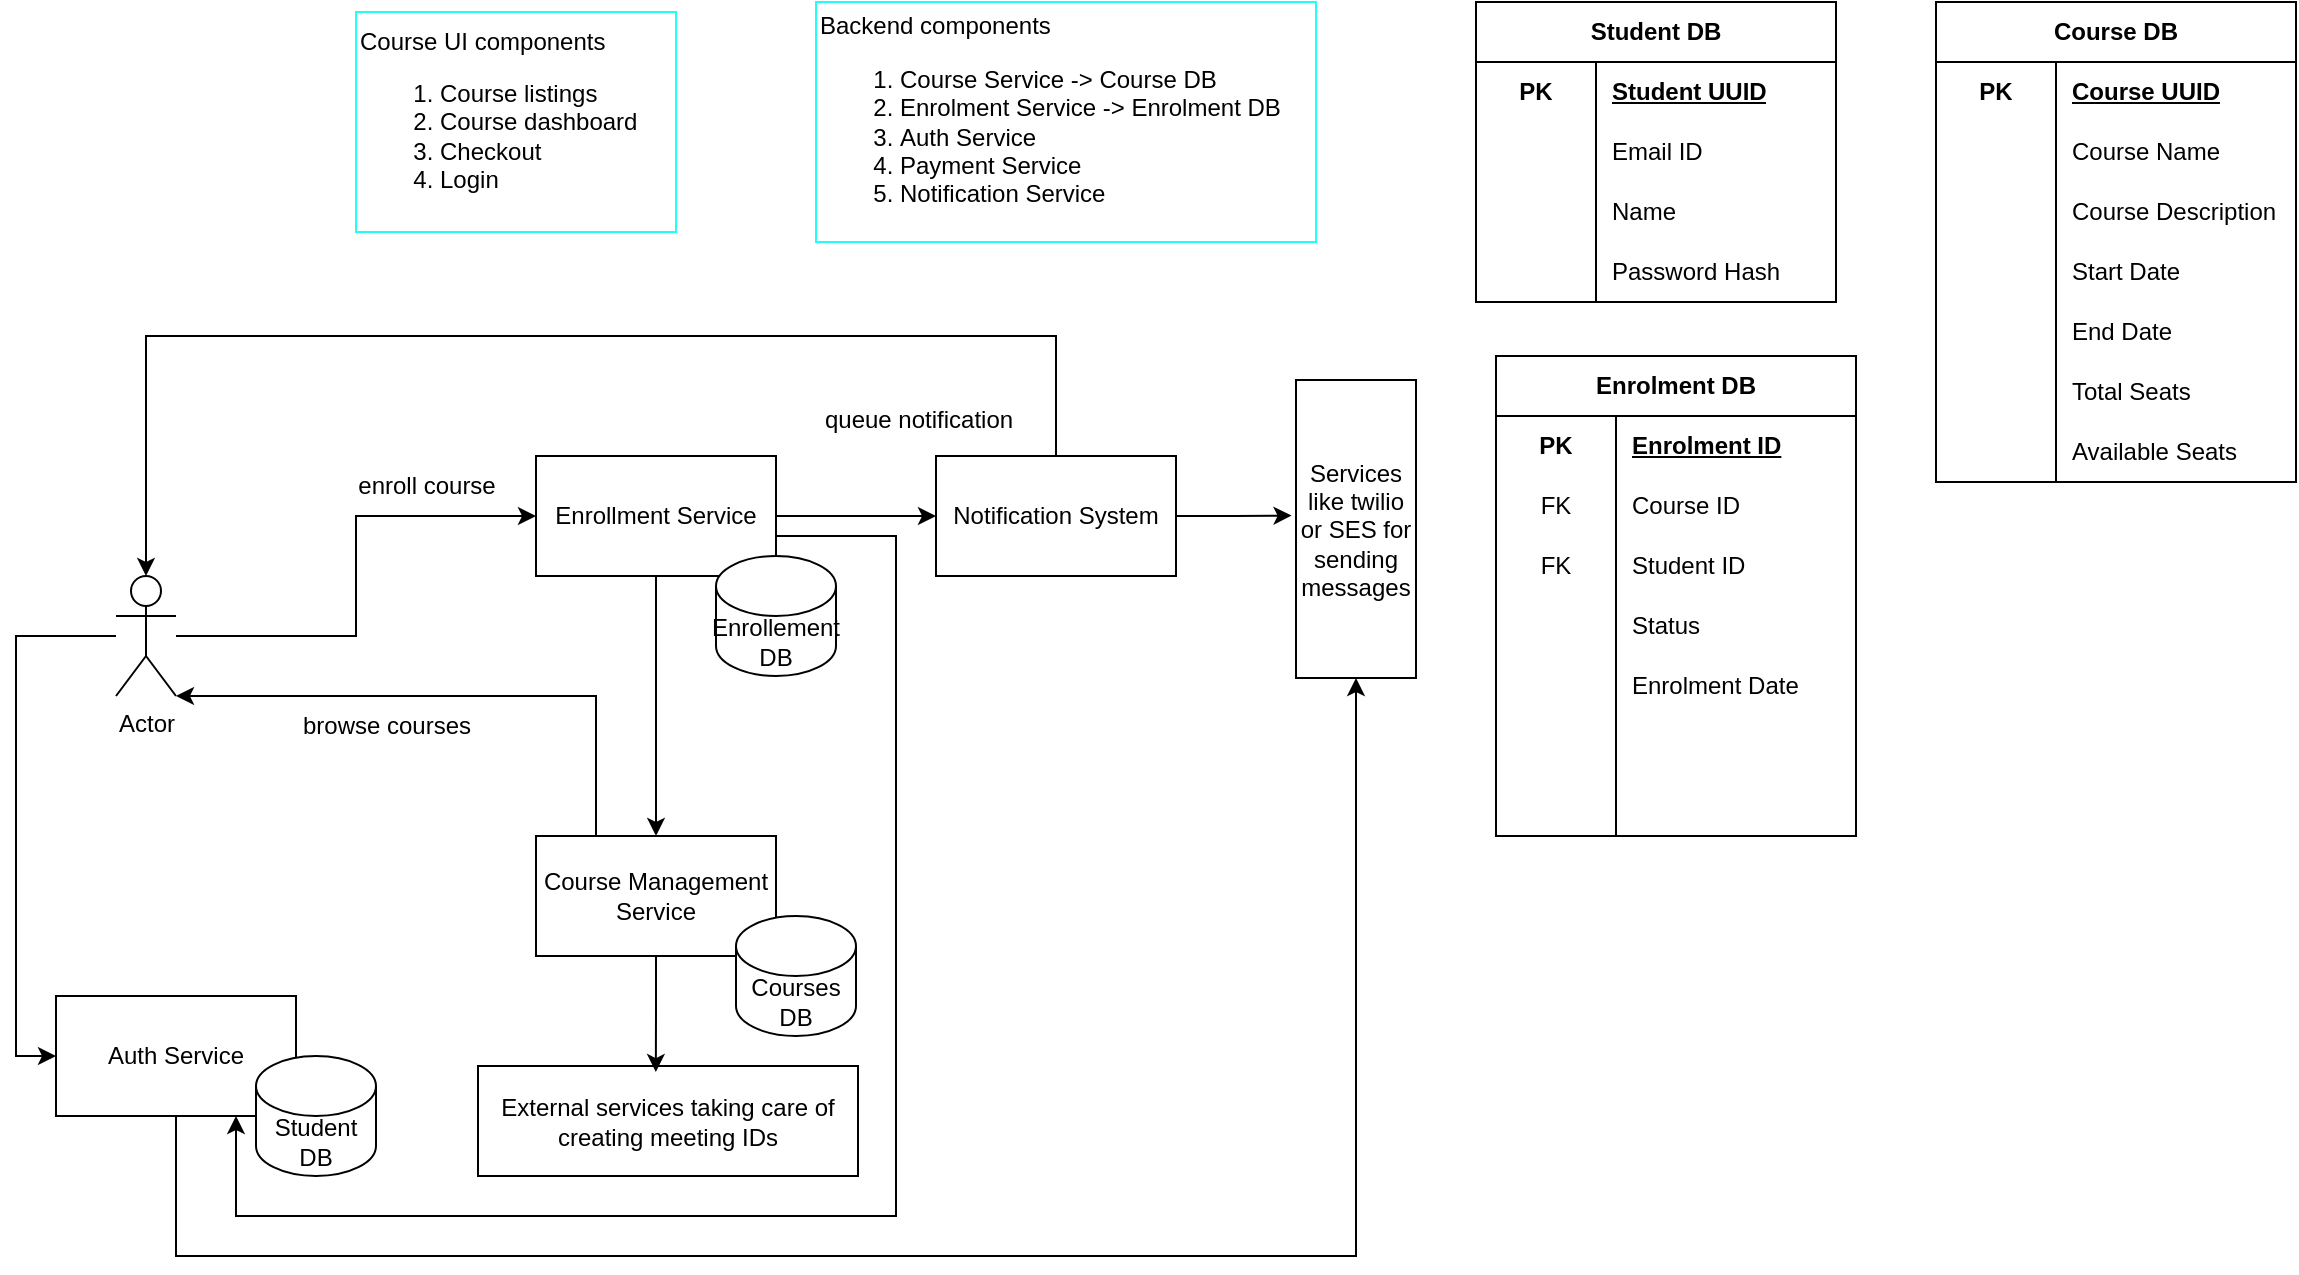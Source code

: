 <mxfile version="24.8.6">
  <diagram name="Page-1" id="m7iHzihGbG0gObyQ4w-n">
    <mxGraphModel dx="1811" dy="565" grid="1" gridSize="10" guides="1" tooltips="1" connect="1" arrows="1" fold="1" page="1" pageScale="1" pageWidth="827" pageHeight="1169" math="0" shadow="0">
      <root>
        <mxCell id="0" />
        <mxCell id="1" parent="0" />
        <mxCell id="3XhUzOHjpU7zTOnsgZtM-4" value="Course UI components&lt;div&gt;&lt;ol&gt;&lt;li&gt;Course listings&lt;/li&gt;&lt;li&gt;Course dashboard&lt;/li&gt;&lt;li&gt;Checkout&lt;/li&gt;&lt;li&gt;Login&lt;/li&gt;&lt;/ol&gt;&lt;/div&gt;" style="text;html=1;align=left;verticalAlign=middle;resizable=0;points=[];autosize=1;strokeColor=#1FFFF8;fillColor=none;" vertex="1" parent="1">
          <mxGeometry x="30" y="28" width="160" height="110" as="geometry" />
        </mxCell>
        <mxCell id="3XhUzOHjpU7zTOnsgZtM-5" value="Backend components&lt;div&gt;&lt;ol&gt;&lt;li&gt;Course Service -&amp;gt; Course DB&lt;/li&gt;&lt;li&gt;Enrolment Service -&amp;gt; Enrolment DB&lt;/li&gt;&lt;li&gt;Auth Service&lt;/li&gt;&lt;li&gt;Payment Service&lt;/li&gt;&lt;li&gt;Notification Service&lt;/li&gt;&lt;/ol&gt;&lt;/div&gt;" style="text;html=1;align=left;verticalAlign=middle;resizable=0;points=[];autosize=1;strokeColor=#1FFFF8;fillColor=none;" vertex="1" parent="1">
          <mxGeometry x="260" y="23" width="250" height="120" as="geometry" />
        </mxCell>
        <mxCell id="3XhUzOHjpU7zTOnsgZtM-14" value="Student DB" style="shape=table;startSize=30;container=1;collapsible=1;childLayout=tableLayout;fixedRows=1;rowLines=0;fontStyle=1;align=center;resizeLast=1;html=1;whiteSpace=wrap;" vertex="1" parent="1">
          <mxGeometry x="590" y="23" width="180" height="150" as="geometry" />
        </mxCell>
        <mxCell id="3XhUzOHjpU7zTOnsgZtM-15" value="" style="shape=tableRow;horizontal=0;startSize=0;swimlaneHead=0;swimlaneBody=0;fillColor=none;collapsible=0;dropTarget=0;points=[[0,0.5],[1,0.5]];portConstraint=eastwest;top=0;left=0;right=0;bottom=0;html=1;" vertex="1" parent="3XhUzOHjpU7zTOnsgZtM-14">
          <mxGeometry y="30" width="180" height="30" as="geometry" />
        </mxCell>
        <mxCell id="3XhUzOHjpU7zTOnsgZtM-16" value="PK" style="shape=partialRectangle;connectable=0;fillColor=none;top=0;left=0;bottom=0;right=0;fontStyle=1;overflow=hidden;html=1;whiteSpace=wrap;" vertex="1" parent="3XhUzOHjpU7zTOnsgZtM-15">
          <mxGeometry width="60" height="30" as="geometry">
            <mxRectangle width="60" height="30" as="alternateBounds" />
          </mxGeometry>
        </mxCell>
        <mxCell id="3XhUzOHjpU7zTOnsgZtM-17" value="Student UUID" style="shape=partialRectangle;connectable=0;fillColor=none;top=0;left=0;bottom=0;right=0;align=left;spacingLeft=6;fontStyle=5;overflow=hidden;html=1;whiteSpace=wrap;" vertex="1" parent="3XhUzOHjpU7zTOnsgZtM-15">
          <mxGeometry x="60" width="120" height="30" as="geometry">
            <mxRectangle width="120" height="30" as="alternateBounds" />
          </mxGeometry>
        </mxCell>
        <mxCell id="3XhUzOHjpU7zTOnsgZtM-21" value="" style="shape=tableRow;horizontal=0;startSize=0;swimlaneHead=0;swimlaneBody=0;fillColor=none;collapsible=0;dropTarget=0;points=[[0,0.5],[1,0.5]];portConstraint=eastwest;top=0;left=0;right=0;bottom=0;html=1;" vertex="1" parent="3XhUzOHjpU7zTOnsgZtM-14">
          <mxGeometry y="60" width="180" height="30" as="geometry" />
        </mxCell>
        <mxCell id="3XhUzOHjpU7zTOnsgZtM-22" value="" style="shape=partialRectangle;connectable=0;fillColor=none;top=0;left=0;bottom=0;right=0;editable=1;overflow=hidden;html=1;whiteSpace=wrap;" vertex="1" parent="3XhUzOHjpU7zTOnsgZtM-21">
          <mxGeometry width="60" height="30" as="geometry">
            <mxRectangle width="60" height="30" as="alternateBounds" />
          </mxGeometry>
        </mxCell>
        <mxCell id="3XhUzOHjpU7zTOnsgZtM-23" value="Email ID" style="shape=partialRectangle;connectable=0;fillColor=none;top=0;left=0;bottom=0;right=0;align=left;spacingLeft=6;overflow=hidden;html=1;whiteSpace=wrap;" vertex="1" parent="3XhUzOHjpU7zTOnsgZtM-21">
          <mxGeometry x="60" width="120" height="30" as="geometry">
            <mxRectangle width="120" height="30" as="alternateBounds" />
          </mxGeometry>
        </mxCell>
        <mxCell id="3XhUzOHjpU7zTOnsgZtM-24" value="" style="shape=tableRow;horizontal=0;startSize=0;swimlaneHead=0;swimlaneBody=0;fillColor=none;collapsible=0;dropTarget=0;points=[[0,0.5],[1,0.5]];portConstraint=eastwest;top=0;left=0;right=0;bottom=0;html=1;" vertex="1" parent="3XhUzOHjpU7zTOnsgZtM-14">
          <mxGeometry y="90" width="180" height="30" as="geometry" />
        </mxCell>
        <mxCell id="3XhUzOHjpU7zTOnsgZtM-25" value="" style="shape=partialRectangle;connectable=0;fillColor=none;top=0;left=0;bottom=0;right=0;editable=1;overflow=hidden;html=1;whiteSpace=wrap;" vertex="1" parent="3XhUzOHjpU7zTOnsgZtM-24">
          <mxGeometry width="60" height="30" as="geometry">
            <mxRectangle width="60" height="30" as="alternateBounds" />
          </mxGeometry>
        </mxCell>
        <mxCell id="3XhUzOHjpU7zTOnsgZtM-26" value="Name" style="shape=partialRectangle;connectable=0;fillColor=none;top=0;left=0;bottom=0;right=0;align=left;spacingLeft=6;overflow=hidden;html=1;whiteSpace=wrap;" vertex="1" parent="3XhUzOHjpU7zTOnsgZtM-24">
          <mxGeometry x="60" width="120" height="30" as="geometry">
            <mxRectangle width="120" height="30" as="alternateBounds" />
          </mxGeometry>
        </mxCell>
        <mxCell id="3XhUzOHjpU7zTOnsgZtM-29" style="shape=tableRow;horizontal=0;startSize=0;swimlaneHead=0;swimlaneBody=0;fillColor=none;collapsible=0;dropTarget=0;points=[[0,0.5],[1,0.5]];portConstraint=eastwest;top=0;left=0;right=0;bottom=0;html=1;" vertex="1" parent="3XhUzOHjpU7zTOnsgZtM-14">
          <mxGeometry y="120" width="180" height="30" as="geometry" />
        </mxCell>
        <mxCell id="3XhUzOHjpU7zTOnsgZtM-30" style="shape=partialRectangle;connectable=0;fillColor=none;top=0;left=0;bottom=0;right=0;editable=1;overflow=hidden;html=1;whiteSpace=wrap;" vertex="1" parent="3XhUzOHjpU7zTOnsgZtM-29">
          <mxGeometry width="60" height="30" as="geometry">
            <mxRectangle width="60" height="30" as="alternateBounds" />
          </mxGeometry>
        </mxCell>
        <mxCell id="3XhUzOHjpU7zTOnsgZtM-31" value="Password Hash" style="shape=partialRectangle;connectable=0;fillColor=none;top=0;left=0;bottom=0;right=0;align=left;spacingLeft=6;overflow=hidden;html=1;whiteSpace=wrap;" vertex="1" parent="3XhUzOHjpU7zTOnsgZtM-29">
          <mxGeometry x="60" width="120" height="30" as="geometry">
            <mxRectangle width="120" height="30" as="alternateBounds" />
          </mxGeometry>
        </mxCell>
        <mxCell id="3XhUzOHjpU7zTOnsgZtM-32" value="Course DB" style="shape=table;startSize=30;container=1;collapsible=1;childLayout=tableLayout;fixedRows=1;rowLines=0;fontStyle=1;align=center;resizeLast=1;html=1;whiteSpace=wrap;" vertex="1" parent="1">
          <mxGeometry x="820" y="23" width="180" height="240" as="geometry" />
        </mxCell>
        <mxCell id="3XhUzOHjpU7zTOnsgZtM-33" value="" style="shape=tableRow;horizontal=0;startSize=0;swimlaneHead=0;swimlaneBody=0;fillColor=none;collapsible=0;dropTarget=0;points=[[0,0.5],[1,0.5]];portConstraint=eastwest;top=0;left=0;right=0;bottom=0;html=1;" vertex="1" parent="3XhUzOHjpU7zTOnsgZtM-32">
          <mxGeometry y="30" width="180" height="30" as="geometry" />
        </mxCell>
        <mxCell id="3XhUzOHjpU7zTOnsgZtM-34" value="PK" style="shape=partialRectangle;connectable=0;fillColor=none;top=0;left=0;bottom=0;right=0;fontStyle=1;overflow=hidden;html=1;whiteSpace=wrap;" vertex="1" parent="3XhUzOHjpU7zTOnsgZtM-33">
          <mxGeometry width="60" height="30" as="geometry">
            <mxRectangle width="60" height="30" as="alternateBounds" />
          </mxGeometry>
        </mxCell>
        <mxCell id="3XhUzOHjpU7zTOnsgZtM-35" value="Course UUID" style="shape=partialRectangle;connectable=0;fillColor=none;top=0;left=0;bottom=0;right=0;align=left;spacingLeft=6;fontStyle=5;overflow=hidden;html=1;whiteSpace=wrap;" vertex="1" parent="3XhUzOHjpU7zTOnsgZtM-33">
          <mxGeometry x="60" width="120" height="30" as="geometry">
            <mxRectangle width="120" height="30" as="alternateBounds" />
          </mxGeometry>
        </mxCell>
        <mxCell id="3XhUzOHjpU7zTOnsgZtM-36" value="" style="shape=tableRow;horizontal=0;startSize=0;swimlaneHead=0;swimlaneBody=0;fillColor=none;collapsible=0;dropTarget=0;points=[[0,0.5],[1,0.5]];portConstraint=eastwest;top=0;left=0;right=0;bottom=0;html=1;" vertex="1" parent="3XhUzOHjpU7zTOnsgZtM-32">
          <mxGeometry y="60" width="180" height="30" as="geometry" />
        </mxCell>
        <mxCell id="3XhUzOHjpU7zTOnsgZtM-37" value="" style="shape=partialRectangle;connectable=0;fillColor=none;top=0;left=0;bottom=0;right=0;editable=1;overflow=hidden;html=1;whiteSpace=wrap;" vertex="1" parent="3XhUzOHjpU7zTOnsgZtM-36">
          <mxGeometry width="60" height="30" as="geometry">
            <mxRectangle width="60" height="30" as="alternateBounds" />
          </mxGeometry>
        </mxCell>
        <mxCell id="3XhUzOHjpU7zTOnsgZtM-38" value="Course Name" style="shape=partialRectangle;connectable=0;fillColor=none;top=0;left=0;bottom=0;right=0;align=left;spacingLeft=6;overflow=hidden;html=1;whiteSpace=wrap;" vertex="1" parent="3XhUzOHjpU7zTOnsgZtM-36">
          <mxGeometry x="60" width="120" height="30" as="geometry">
            <mxRectangle width="120" height="30" as="alternateBounds" />
          </mxGeometry>
        </mxCell>
        <mxCell id="3XhUzOHjpU7zTOnsgZtM-39" value="" style="shape=tableRow;horizontal=0;startSize=0;swimlaneHead=0;swimlaneBody=0;fillColor=none;collapsible=0;dropTarget=0;points=[[0,0.5],[1,0.5]];portConstraint=eastwest;top=0;left=0;right=0;bottom=0;html=1;" vertex="1" parent="3XhUzOHjpU7zTOnsgZtM-32">
          <mxGeometry y="90" width="180" height="30" as="geometry" />
        </mxCell>
        <mxCell id="3XhUzOHjpU7zTOnsgZtM-40" value="" style="shape=partialRectangle;connectable=0;fillColor=none;top=0;left=0;bottom=0;right=0;editable=1;overflow=hidden;html=1;whiteSpace=wrap;" vertex="1" parent="3XhUzOHjpU7zTOnsgZtM-39">
          <mxGeometry width="60" height="30" as="geometry">
            <mxRectangle width="60" height="30" as="alternateBounds" />
          </mxGeometry>
        </mxCell>
        <mxCell id="3XhUzOHjpU7zTOnsgZtM-41" value="Course Description" style="shape=partialRectangle;connectable=0;fillColor=none;top=0;left=0;bottom=0;right=0;align=left;spacingLeft=6;overflow=hidden;html=1;whiteSpace=wrap;" vertex="1" parent="3XhUzOHjpU7zTOnsgZtM-39">
          <mxGeometry x="60" width="120" height="30" as="geometry">
            <mxRectangle width="120" height="30" as="alternateBounds" />
          </mxGeometry>
        </mxCell>
        <mxCell id="3XhUzOHjpU7zTOnsgZtM-42" style="shape=tableRow;horizontal=0;startSize=0;swimlaneHead=0;swimlaneBody=0;fillColor=none;collapsible=0;dropTarget=0;points=[[0,0.5],[1,0.5]];portConstraint=eastwest;top=0;left=0;right=0;bottom=0;html=1;" vertex="1" parent="3XhUzOHjpU7zTOnsgZtM-32">
          <mxGeometry y="120" width="180" height="30" as="geometry" />
        </mxCell>
        <mxCell id="3XhUzOHjpU7zTOnsgZtM-43" style="shape=partialRectangle;connectable=0;fillColor=none;top=0;left=0;bottom=0;right=0;editable=1;overflow=hidden;html=1;whiteSpace=wrap;" vertex="1" parent="3XhUzOHjpU7zTOnsgZtM-42">
          <mxGeometry width="60" height="30" as="geometry">
            <mxRectangle width="60" height="30" as="alternateBounds" />
          </mxGeometry>
        </mxCell>
        <mxCell id="3XhUzOHjpU7zTOnsgZtM-44" value="Start Date" style="shape=partialRectangle;connectable=0;fillColor=none;top=0;left=0;bottom=0;right=0;align=left;spacingLeft=6;overflow=hidden;html=1;whiteSpace=wrap;" vertex="1" parent="3XhUzOHjpU7zTOnsgZtM-42">
          <mxGeometry x="60" width="120" height="30" as="geometry">
            <mxRectangle width="120" height="30" as="alternateBounds" />
          </mxGeometry>
        </mxCell>
        <mxCell id="3XhUzOHjpU7zTOnsgZtM-45" style="shape=tableRow;horizontal=0;startSize=0;swimlaneHead=0;swimlaneBody=0;fillColor=none;collapsible=0;dropTarget=0;points=[[0,0.5],[1,0.5]];portConstraint=eastwest;top=0;left=0;right=0;bottom=0;html=1;" vertex="1" parent="3XhUzOHjpU7zTOnsgZtM-32">
          <mxGeometry y="150" width="180" height="30" as="geometry" />
        </mxCell>
        <mxCell id="3XhUzOHjpU7zTOnsgZtM-46" style="shape=partialRectangle;connectable=0;fillColor=none;top=0;left=0;bottom=0;right=0;editable=1;overflow=hidden;html=1;whiteSpace=wrap;" vertex="1" parent="3XhUzOHjpU7zTOnsgZtM-45">
          <mxGeometry width="60" height="30" as="geometry">
            <mxRectangle width="60" height="30" as="alternateBounds" />
          </mxGeometry>
        </mxCell>
        <mxCell id="3XhUzOHjpU7zTOnsgZtM-47" value="End Date" style="shape=partialRectangle;connectable=0;fillColor=none;top=0;left=0;bottom=0;right=0;align=left;spacingLeft=6;overflow=hidden;html=1;whiteSpace=wrap;" vertex="1" parent="3XhUzOHjpU7zTOnsgZtM-45">
          <mxGeometry x="60" width="120" height="30" as="geometry">
            <mxRectangle width="120" height="30" as="alternateBounds" />
          </mxGeometry>
        </mxCell>
        <mxCell id="3XhUzOHjpU7zTOnsgZtM-51" style="shape=tableRow;horizontal=0;startSize=0;swimlaneHead=0;swimlaneBody=0;fillColor=none;collapsible=0;dropTarget=0;points=[[0,0.5],[1,0.5]];portConstraint=eastwest;top=0;left=0;right=0;bottom=0;html=1;" vertex="1" parent="3XhUzOHjpU7zTOnsgZtM-32">
          <mxGeometry y="180" width="180" height="30" as="geometry" />
        </mxCell>
        <mxCell id="3XhUzOHjpU7zTOnsgZtM-52" style="shape=partialRectangle;connectable=0;fillColor=none;top=0;left=0;bottom=0;right=0;editable=1;overflow=hidden;html=1;whiteSpace=wrap;" vertex="1" parent="3XhUzOHjpU7zTOnsgZtM-51">
          <mxGeometry width="60" height="30" as="geometry">
            <mxRectangle width="60" height="30" as="alternateBounds" />
          </mxGeometry>
        </mxCell>
        <mxCell id="3XhUzOHjpU7zTOnsgZtM-53" value="Total Seats" style="shape=partialRectangle;connectable=0;fillColor=none;top=0;left=0;bottom=0;right=0;align=left;spacingLeft=6;overflow=hidden;html=1;whiteSpace=wrap;" vertex="1" parent="3XhUzOHjpU7zTOnsgZtM-51">
          <mxGeometry x="60" width="120" height="30" as="geometry">
            <mxRectangle width="120" height="30" as="alternateBounds" />
          </mxGeometry>
        </mxCell>
        <mxCell id="3XhUzOHjpU7zTOnsgZtM-54" style="shape=tableRow;horizontal=0;startSize=0;swimlaneHead=0;swimlaneBody=0;fillColor=none;collapsible=0;dropTarget=0;points=[[0,0.5],[1,0.5]];portConstraint=eastwest;top=0;left=0;right=0;bottom=0;html=1;" vertex="1" parent="3XhUzOHjpU7zTOnsgZtM-32">
          <mxGeometry y="210" width="180" height="30" as="geometry" />
        </mxCell>
        <mxCell id="3XhUzOHjpU7zTOnsgZtM-55" style="shape=partialRectangle;connectable=0;fillColor=none;top=0;left=0;bottom=0;right=0;editable=1;overflow=hidden;html=1;whiteSpace=wrap;" vertex="1" parent="3XhUzOHjpU7zTOnsgZtM-54">
          <mxGeometry width="60" height="30" as="geometry">
            <mxRectangle width="60" height="30" as="alternateBounds" />
          </mxGeometry>
        </mxCell>
        <mxCell id="3XhUzOHjpU7zTOnsgZtM-56" value="Available Seats" style="shape=partialRectangle;connectable=0;fillColor=none;top=0;left=0;bottom=0;right=0;align=left;spacingLeft=6;overflow=hidden;html=1;whiteSpace=wrap;" vertex="1" parent="3XhUzOHjpU7zTOnsgZtM-54">
          <mxGeometry x="60" width="120" height="30" as="geometry">
            <mxRectangle width="120" height="30" as="alternateBounds" />
          </mxGeometry>
        </mxCell>
        <mxCell id="3XhUzOHjpU7zTOnsgZtM-57" value="Enrolment DB" style="shape=table;startSize=30;container=1;collapsible=1;childLayout=tableLayout;fixedRows=1;rowLines=0;fontStyle=1;align=center;resizeLast=1;html=1;whiteSpace=wrap;flipH=1;" vertex="1" parent="1">
          <mxGeometry x="600" y="200" width="180" height="240" as="geometry" />
        </mxCell>
        <mxCell id="3XhUzOHjpU7zTOnsgZtM-58" value="" style="shape=tableRow;horizontal=0;startSize=0;swimlaneHead=0;swimlaneBody=0;fillColor=none;collapsible=0;dropTarget=0;points=[[0,0.5],[1,0.5]];portConstraint=eastwest;top=0;left=0;right=0;bottom=0;html=1;" vertex="1" parent="3XhUzOHjpU7zTOnsgZtM-57">
          <mxGeometry y="30" width="180" height="30" as="geometry" />
        </mxCell>
        <mxCell id="3XhUzOHjpU7zTOnsgZtM-59" value="PK" style="shape=partialRectangle;connectable=0;fillColor=none;top=0;left=0;bottom=0;right=0;fontStyle=1;overflow=hidden;html=1;whiteSpace=wrap;" vertex="1" parent="3XhUzOHjpU7zTOnsgZtM-58">
          <mxGeometry width="60" height="30" as="geometry">
            <mxRectangle width="60" height="30" as="alternateBounds" />
          </mxGeometry>
        </mxCell>
        <mxCell id="3XhUzOHjpU7zTOnsgZtM-60" value="Enrolment ID" style="shape=partialRectangle;connectable=0;fillColor=none;top=0;left=0;bottom=0;right=0;align=left;spacingLeft=6;fontStyle=5;overflow=hidden;html=1;whiteSpace=wrap;" vertex="1" parent="3XhUzOHjpU7zTOnsgZtM-58">
          <mxGeometry x="60" width="120" height="30" as="geometry">
            <mxRectangle width="120" height="30" as="alternateBounds" />
          </mxGeometry>
        </mxCell>
        <mxCell id="3XhUzOHjpU7zTOnsgZtM-61" value="" style="shape=tableRow;horizontal=0;startSize=0;swimlaneHead=0;swimlaneBody=0;fillColor=none;collapsible=0;dropTarget=0;points=[[0,0.5],[1,0.5]];portConstraint=eastwest;top=0;left=0;right=0;bottom=0;html=1;" vertex="1" parent="3XhUzOHjpU7zTOnsgZtM-57">
          <mxGeometry y="60" width="180" height="30" as="geometry" />
        </mxCell>
        <mxCell id="3XhUzOHjpU7zTOnsgZtM-62" value="FK" style="shape=partialRectangle;connectable=0;fillColor=none;top=0;left=0;bottom=0;right=0;editable=1;overflow=hidden;html=1;whiteSpace=wrap;" vertex="1" parent="3XhUzOHjpU7zTOnsgZtM-61">
          <mxGeometry width="60" height="30" as="geometry">
            <mxRectangle width="60" height="30" as="alternateBounds" />
          </mxGeometry>
        </mxCell>
        <mxCell id="3XhUzOHjpU7zTOnsgZtM-63" value="Course ID" style="shape=partialRectangle;connectable=0;fillColor=none;top=0;left=0;bottom=0;right=0;align=left;spacingLeft=6;overflow=hidden;html=1;whiteSpace=wrap;" vertex="1" parent="3XhUzOHjpU7zTOnsgZtM-61">
          <mxGeometry x="60" width="120" height="30" as="geometry">
            <mxRectangle width="120" height="30" as="alternateBounds" />
          </mxGeometry>
        </mxCell>
        <mxCell id="3XhUzOHjpU7zTOnsgZtM-64" value="" style="shape=tableRow;horizontal=0;startSize=0;swimlaneHead=0;swimlaneBody=0;fillColor=none;collapsible=0;dropTarget=0;points=[[0,0.5],[1,0.5]];portConstraint=eastwest;top=0;left=0;right=0;bottom=0;html=1;" vertex="1" parent="3XhUzOHjpU7zTOnsgZtM-57">
          <mxGeometry y="90" width="180" height="30" as="geometry" />
        </mxCell>
        <mxCell id="3XhUzOHjpU7zTOnsgZtM-65" value="FK" style="shape=partialRectangle;connectable=0;fillColor=none;top=0;left=0;bottom=0;right=0;editable=1;overflow=hidden;html=1;whiteSpace=wrap;" vertex="1" parent="3XhUzOHjpU7zTOnsgZtM-64">
          <mxGeometry width="60" height="30" as="geometry">
            <mxRectangle width="60" height="30" as="alternateBounds" />
          </mxGeometry>
        </mxCell>
        <mxCell id="3XhUzOHjpU7zTOnsgZtM-66" value="Student ID" style="shape=partialRectangle;connectable=0;fillColor=none;top=0;left=0;bottom=0;right=0;align=left;spacingLeft=6;overflow=hidden;html=1;whiteSpace=wrap;" vertex="1" parent="3XhUzOHjpU7zTOnsgZtM-64">
          <mxGeometry x="60" width="120" height="30" as="geometry">
            <mxRectangle width="120" height="30" as="alternateBounds" />
          </mxGeometry>
        </mxCell>
        <mxCell id="3XhUzOHjpU7zTOnsgZtM-67" style="shape=tableRow;horizontal=0;startSize=0;swimlaneHead=0;swimlaneBody=0;fillColor=none;collapsible=0;dropTarget=0;points=[[0,0.5],[1,0.5]];portConstraint=eastwest;top=0;left=0;right=0;bottom=0;html=1;" vertex="1" parent="3XhUzOHjpU7zTOnsgZtM-57">
          <mxGeometry y="120" width="180" height="30" as="geometry" />
        </mxCell>
        <mxCell id="3XhUzOHjpU7zTOnsgZtM-68" style="shape=partialRectangle;connectable=0;fillColor=none;top=0;left=0;bottom=0;right=0;editable=1;overflow=hidden;html=1;whiteSpace=wrap;" vertex="1" parent="3XhUzOHjpU7zTOnsgZtM-67">
          <mxGeometry width="60" height="30" as="geometry">
            <mxRectangle width="60" height="30" as="alternateBounds" />
          </mxGeometry>
        </mxCell>
        <mxCell id="3XhUzOHjpU7zTOnsgZtM-69" value="Status" style="shape=partialRectangle;connectable=0;fillColor=none;top=0;left=0;bottom=0;right=0;align=left;spacingLeft=6;overflow=hidden;html=1;whiteSpace=wrap;" vertex="1" parent="3XhUzOHjpU7zTOnsgZtM-67">
          <mxGeometry x="60" width="120" height="30" as="geometry">
            <mxRectangle width="120" height="30" as="alternateBounds" />
          </mxGeometry>
        </mxCell>
        <mxCell id="3XhUzOHjpU7zTOnsgZtM-70" style="shape=tableRow;horizontal=0;startSize=0;swimlaneHead=0;swimlaneBody=0;fillColor=none;collapsible=0;dropTarget=0;points=[[0,0.5],[1,0.5]];portConstraint=eastwest;top=0;left=0;right=0;bottom=0;html=1;" vertex="1" parent="3XhUzOHjpU7zTOnsgZtM-57">
          <mxGeometry y="150" width="180" height="30" as="geometry" />
        </mxCell>
        <mxCell id="3XhUzOHjpU7zTOnsgZtM-71" style="shape=partialRectangle;connectable=0;fillColor=none;top=0;left=0;bottom=0;right=0;editable=1;overflow=hidden;html=1;whiteSpace=wrap;" vertex="1" parent="3XhUzOHjpU7zTOnsgZtM-70">
          <mxGeometry width="60" height="30" as="geometry">
            <mxRectangle width="60" height="30" as="alternateBounds" />
          </mxGeometry>
        </mxCell>
        <mxCell id="3XhUzOHjpU7zTOnsgZtM-72" value="Enrolment Date" style="shape=partialRectangle;connectable=0;fillColor=none;top=0;left=0;bottom=0;right=0;align=left;spacingLeft=6;overflow=hidden;html=1;whiteSpace=wrap;" vertex="1" parent="3XhUzOHjpU7zTOnsgZtM-70">
          <mxGeometry x="60" width="120" height="30" as="geometry">
            <mxRectangle width="120" height="30" as="alternateBounds" />
          </mxGeometry>
        </mxCell>
        <mxCell id="3XhUzOHjpU7zTOnsgZtM-73" style="shape=tableRow;horizontal=0;startSize=0;swimlaneHead=0;swimlaneBody=0;fillColor=none;collapsible=0;dropTarget=0;points=[[0,0.5],[1,0.5]];portConstraint=eastwest;top=0;left=0;right=0;bottom=0;html=1;" vertex="1" parent="3XhUzOHjpU7zTOnsgZtM-57">
          <mxGeometry y="180" width="180" height="30" as="geometry" />
        </mxCell>
        <mxCell id="3XhUzOHjpU7zTOnsgZtM-74" value="" style="shape=partialRectangle;connectable=0;fillColor=none;top=0;left=0;bottom=0;right=0;editable=1;overflow=hidden;html=1;whiteSpace=wrap;" vertex="1" parent="3XhUzOHjpU7zTOnsgZtM-73">
          <mxGeometry width="60" height="30" as="geometry">
            <mxRectangle width="60" height="30" as="alternateBounds" />
          </mxGeometry>
        </mxCell>
        <mxCell id="3XhUzOHjpU7zTOnsgZtM-75" value="" style="shape=partialRectangle;connectable=0;fillColor=none;top=0;left=0;bottom=0;right=0;align=left;spacingLeft=6;overflow=hidden;html=1;whiteSpace=wrap;" vertex="1" parent="3XhUzOHjpU7zTOnsgZtM-73">
          <mxGeometry x="60" width="120" height="30" as="geometry">
            <mxRectangle width="120" height="30" as="alternateBounds" />
          </mxGeometry>
        </mxCell>
        <mxCell id="3XhUzOHjpU7zTOnsgZtM-76" style="shape=tableRow;horizontal=0;startSize=0;swimlaneHead=0;swimlaneBody=0;fillColor=none;collapsible=0;dropTarget=0;points=[[0,0.5],[1,0.5]];portConstraint=eastwest;top=0;left=0;right=0;bottom=0;html=1;" vertex="1" parent="3XhUzOHjpU7zTOnsgZtM-57">
          <mxGeometry y="210" width="180" height="30" as="geometry" />
        </mxCell>
        <mxCell id="3XhUzOHjpU7zTOnsgZtM-77" style="shape=partialRectangle;connectable=0;fillColor=none;top=0;left=0;bottom=0;right=0;editable=1;overflow=hidden;html=1;whiteSpace=wrap;" vertex="1" parent="3XhUzOHjpU7zTOnsgZtM-76">
          <mxGeometry width="60" height="30" as="geometry">
            <mxRectangle width="60" height="30" as="alternateBounds" />
          </mxGeometry>
        </mxCell>
        <mxCell id="3XhUzOHjpU7zTOnsgZtM-78" value="" style="shape=partialRectangle;connectable=0;fillColor=none;top=0;left=0;bottom=0;right=0;align=left;spacingLeft=6;overflow=hidden;html=1;whiteSpace=wrap;" vertex="1" parent="3XhUzOHjpU7zTOnsgZtM-76">
          <mxGeometry x="60" width="120" height="30" as="geometry">
            <mxRectangle width="120" height="30" as="alternateBounds" />
          </mxGeometry>
        </mxCell>
        <mxCell id="3XhUzOHjpU7zTOnsgZtM-100" style="edgeStyle=orthogonalEdgeStyle;rounded=0;orthogonalLoop=1;jettySize=auto;html=1;entryX=0;entryY=0.5;entryDx=0;entryDy=0;" edge="1" parent="1" source="3XhUzOHjpU7zTOnsgZtM-93" target="3XhUzOHjpU7zTOnsgZtM-96">
          <mxGeometry relative="1" as="geometry" />
        </mxCell>
        <mxCell id="3XhUzOHjpU7zTOnsgZtM-102" style="edgeStyle=orthogonalEdgeStyle;rounded=0;orthogonalLoop=1;jettySize=auto;html=1;entryX=0;entryY=0.5;entryDx=0;entryDy=0;" edge="1" parent="1" source="3XhUzOHjpU7zTOnsgZtM-93" target="3XhUzOHjpU7zTOnsgZtM-101">
          <mxGeometry relative="1" as="geometry">
            <Array as="points">
              <mxPoint x="-140" y="340" />
              <mxPoint x="-140" y="550" />
            </Array>
          </mxGeometry>
        </mxCell>
        <mxCell id="3XhUzOHjpU7zTOnsgZtM-93" value="Actor" style="shape=umlActor;verticalLabelPosition=bottom;verticalAlign=top;html=1;outlineConnect=0;" vertex="1" parent="1">
          <mxGeometry x="-90" y="310" width="30" height="60" as="geometry" />
        </mxCell>
        <mxCell id="3XhUzOHjpU7zTOnsgZtM-98" style="edgeStyle=orthogonalEdgeStyle;rounded=0;orthogonalLoop=1;jettySize=auto;html=1;" edge="1" parent="1" source="3XhUzOHjpU7zTOnsgZtM-96" target="3XhUzOHjpU7zTOnsgZtM-97">
          <mxGeometry relative="1" as="geometry" />
        </mxCell>
        <mxCell id="3XhUzOHjpU7zTOnsgZtM-104" style="edgeStyle=orthogonalEdgeStyle;rounded=0;orthogonalLoop=1;jettySize=auto;html=1;entryX=0;entryY=0.5;entryDx=0;entryDy=0;" edge="1" parent="1" source="3XhUzOHjpU7zTOnsgZtM-96" target="3XhUzOHjpU7zTOnsgZtM-103">
          <mxGeometry relative="1" as="geometry" />
        </mxCell>
        <mxCell id="3XhUzOHjpU7zTOnsgZtM-123" style="edgeStyle=orthogonalEdgeStyle;rounded=0;orthogonalLoop=1;jettySize=auto;html=1;entryX=0.75;entryY=1;entryDx=0;entryDy=0;" edge="1" parent="1" source="3XhUzOHjpU7zTOnsgZtM-96" target="3XhUzOHjpU7zTOnsgZtM-101">
          <mxGeometry relative="1" as="geometry">
            <Array as="points">
              <mxPoint x="300" y="290" />
              <mxPoint x="300" y="630" />
              <mxPoint x="-30" y="630" />
            </Array>
          </mxGeometry>
        </mxCell>
        <mxCell id="3XhUzOHjpU7zTOnsgZtM-96" value="Enrollment Service" style="rounded=0;whiteSpace=wrap;html=1;" vertex="1" parent="1">
          <mxGeometry x="120" y="250" width="120" height="60" as="geometry" />
        </mxCell>
        <mxCell id="3XhUzOHjpU7zTOnsgZtM-97" value="Course Management Service" style="rounded=0;whiteSpace=wrap;html=1;" vertex="1" parent="1">
          <mxGeometry x="120" y="440" width="120" height="60" as="geometry" />
        </mxCell>
        <mxCell id="3XhUzOHjpU7zTOnsgZtM-122" style="edgeStyle=orthogonalEdgeStyle;rounded=0;orthogonalLoop=1;jettySize=auto;html=1;entryX=0.5;entryY=1;entryDx=0;entryDy=0;" edge="1" parent="1" source="3XhUzOHjpU7zTOnsgZtM-101" target="3XhUzOHjpU7zTOnsgZtM-118">
          <mxGeometry relative="1" as="geometry">
            <Array as="points">
              <mxPoint x="-60" y="650" />
              <mxPoint x="530" y="650" />
            </Array>
          </mxGeometry>
        </mxCell>
        <mxCell id="3XhUzOHjpU7zTOnsgZtM-101" value="Auth Service" style="rounded=0;whiteSpace=wrap;html=1;" vertex="1" parent="1">
          <mxGeometry x="-120" y="520" width="120" height="60" as="geometry" />
        </mxCell>
        <mxCell id="3XhUzOHjpU7zTOnsgZtM-103" value="Notification System" style="rounded=0;whiteSpace=wrap;html=1;" vertex="1" parent="1">
          <mxGeometry x="320" y="250" width="120" height="60" as="geometry" />
        </mxCell>
        <mxCell id="3XhUzOHjpU7zTOnsgZtM-105" style="edgeStyle=orthogonalEdgeStyle;rounded=0;orthogonalLoop=1;jettySize=auto;html=1;entryX=0.5;entryY=0;entryDx=0;entryDy=0;entryPerimeter=0;" edge="1" parent="1" source="3XhUzOHjpU7zTOnsgZtM-103" target="3XhUzOHjpU7zTOnsgZtM-93">
          <mxGeometry relative="1" as="geometry">
            <Array as="points">
              <mxPoint x="380" y="190" />
              <mxPoint x="-75" y="190" />
            </Array>
          </mxGeometry>
        </mxCell>
        <mxCell id="3XhUzOHjpU7zTOnsgZtM-106" value="Courses DB" style="shape=cylinder3;whiteSpace=wrap;html=1;boundedLbl=1;backgroundOutline=1;size=15;" vertex="1" parent="1">
          <mxGeometry x="220" y="480" width="60" height="60" as="geometry" />
        </mxCell>
        <mxCell id="3XhUzOHjpU7zTOnsgZtM-107" value="Enrollement DB" style="shape=cylinder3;whiteSpace=wrap;html=1;boundedLbl=1;backgroundOutline=1;size=15;" vertex="1" parent="1">
          <mxGeometry x="210" y="300" width="60" height="60" as="geometry" />
        </mxCell>
        <mxCell id="3XhUzOHjpU7zTOnsgZtM-109" style="edgeStyle=orthogonalEdgeStyle;rounded=0;orthogonalLoop=1;jettySize=auto;html=1;entryX=1;entryY=1;entryDx=0;entryDy=0;entryPerimeter=0;" edge="1" parent="1" source="3XhUzOHjpU7zTOnsgZtM-97" target="3XhUzOHjpU7zTOnsgZtM-93">
          <mxGeometry relative="1" as="geometry">
            <Array as="points">
              <mxPoint x="150" y="370" />
            </Array>
          </mxGeometry>
        </mxCell>
        <mxCell id="3XhUzOHjpU7zTOnsgZtM-110" value="browse courses" style="text;html=1;align=center;verticalAlign=middle;resizable=0;points=[];autosize=1;strokeColor=none;fillColor=none;" vertex="1" parent="1">
          <mxGeometry x="-10" y="370" width="110" height="30" as="geometry" />
        </mxCell>
        <mxCell id="3XhUzOHjpU7zTOnsgZtM-111" value="enroll course" style="text;html=1;align=center;verticalAlign=middle;resizable=0;points=[];autosize=1;strokeColor=none;fillColor=none;" vertex="1" parent="1">
          <mxGeometry x="20" y="250" width="90" height="30" as="geometry" />
        </mxCell>
        <mxCell id="3XhUzOHjpU7zTOnsgZtM-112" value="queue notification" style="text;html=1;align=center;verticalAlign=middle;resizable=0;points=[];autosize=1;strokeColor=none;fillColor=none;" vertex="1" parent="1">
          <mxGeometry x="251" y="217" width="120" height="30" as="geometry" />
        </mxCell>
        <mxCell id="3XhUzOHjpU7zTOnsgZtM-115" value="External services taking care of creating meeting IDs" style="rounded=0;whiteSpace=wrap;html=1;" vertex="1" parent="1">
          <mxGeometry x="91" y="555" width="190" height="55" as="geometry" />
        </mxCell>
        <mxCell id="3XhUzOHjpU7zTOnsgZtM-116" value="Student DB" style="shape=cylinder3;whiteSpace=wrap;html=1;boundedLbl=1;backgroundOutline=1;size=15;" vertex="1" parent="1">
          <mxGeometry x="-20" y="550" width="60" height="60" as="geometry" />
        </mxCell>
        <mxCell id="3XhUzOHjpU7zTOnsgZtM-118" value="Services like twilio or SES for sending messages" style="rounded=0;whiteSpace=wrap;html=1;" vertex="1" parent="1">
          <mxGeometry x="500" y="212" width="60" height="149" as="geometry" />
        </mxCell>
        <mxCell id="3XhUzOHjpU7zTOnsgZtM-119" style="edgeStyle=orthogonalEdgeStyle;rounded=0;orthogonalLoop=1;jettySize=auto;html=1;entryX=-0.037;entryY=0.455;entryDx=0;entryDy=0;entryPerimeter=0;" edge="1" parent="1" source="3XhUzOHjpU7zTOnsgZtM-103" target="3XhUzOHjpU7zTOnsgZtM-118">
          <mxGeometry relative="1" as="geometry" />
        </mxCell>
        <mxCell id="3XhUzOHjpU7zTOnsgZtM-125" style="edgeStyle=orthogonalEdgeStyle;rounded=0;orthogonalLoop=1;jettySize=auto;html=1;entryX=0.468;entryY=0.055;entryDx=0;entryDy=0;entryPerimeter=0;" edge="1" parent="1" source="3XhUzOHjpU7zTOnsgZtM-97" target="3XhUzOHjpU7zTOnsgZtM-115">
          <mxGeometry relative="1" as="geometry" />
        </mxCell>
      </root>
    </mxGraphModel>
  </diagram>
</mxfile>
